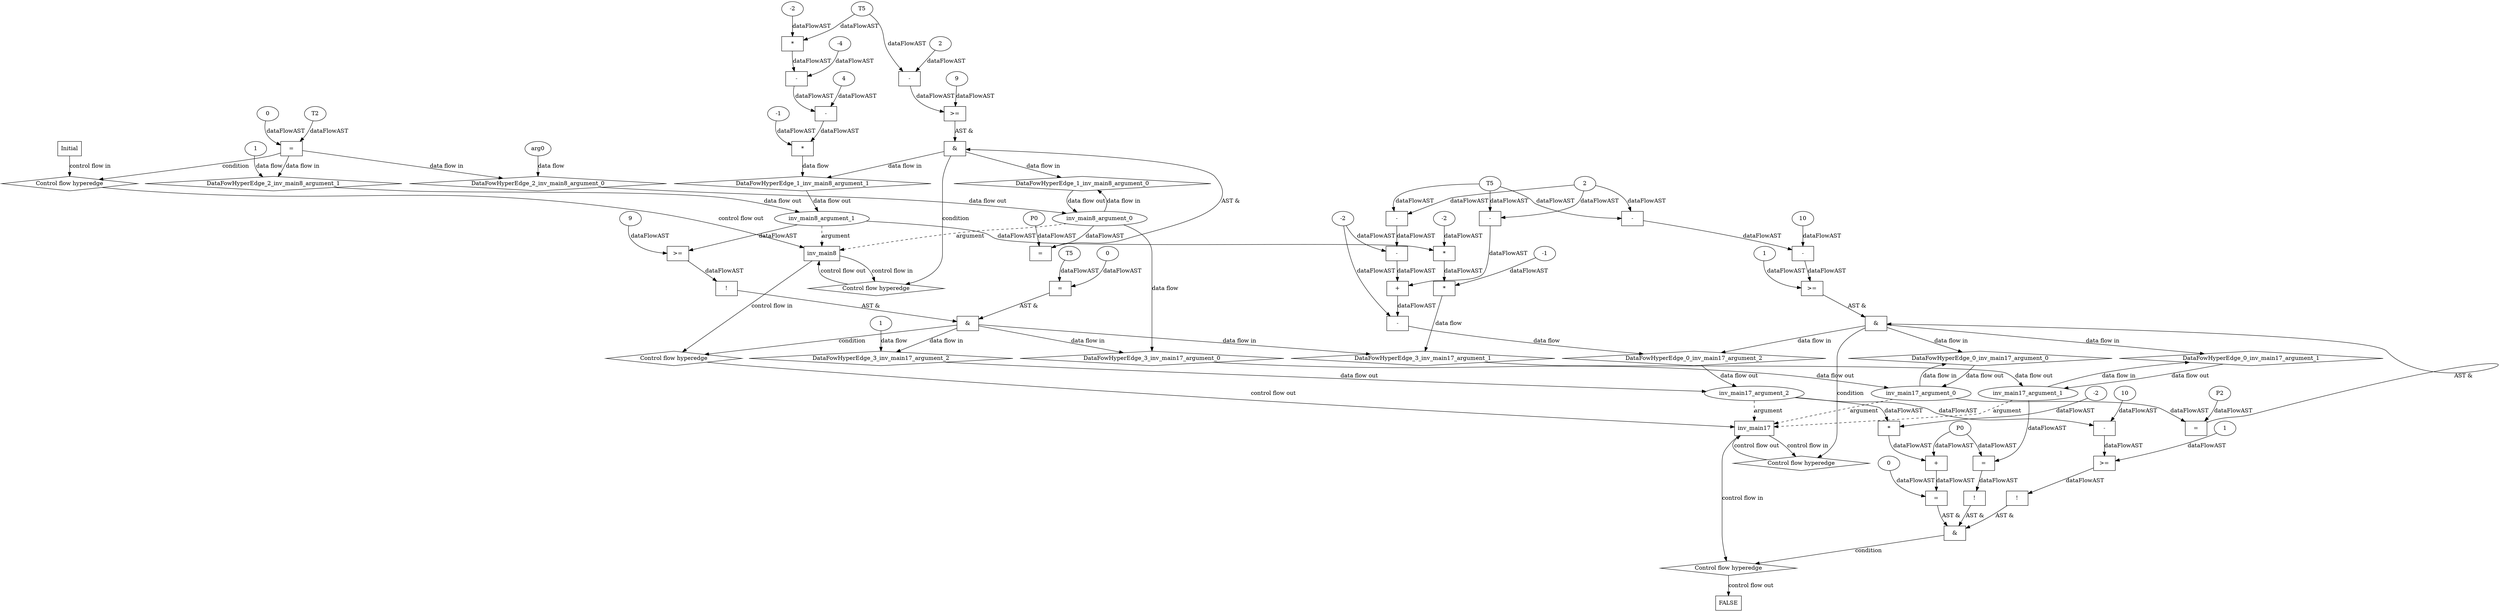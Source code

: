 digraph dag {
"inv_main17" [label="inv_main17" nodeName="inv_main17" class=cfn  shape="rect"];
"inv_main8" [label="inv_main8" nodeName="inv_main8" class=cfn  shape="rect"];
FALSE [label="FALSE" nodeName=FALSE class=cfn  shape="rect"];
Initial [label="Initial" nodeName=Initial class=cfn  shape="rect"];
ControlFowHyperEdge_0 [label="Control flow hyperedge" nodeName=ControlFowHyperEdge_0 class=controlFlowHyperEdge shape="diamond"];
"inv_main17" -> ControlFowHyperEdge_0 [label="control flow in"]
ControlFowHyperEdge_0 -> "inv_main17" [label="control flow out"]
ControlFowHyperEdge_1 [label="Control flow hyperedge" nodeName=ControlFowHyperEdge_1 class=controlFlowHyperEdge shape="diamond"];
"inv_main8" -> ControlFowHyperEdge_1 [label="control flow in"]
ControlFowHyperEdge_1 -> "inv_main8" [label="control flow out"]
ControlFowHyperEdge_2 [label="Control flow hyperedge" nodeName=ControlFowHyperEdge_2 class=controlFlowHyperEdge shape="diamond"];
"Initial" -> ControlFowHyperEdge_2 [label="control flow in"]
ControlFowHyperEdge_2 -> "inv_main8" [label="control flow out"]
ControlFowHyperEdge_3 [label="Control flow hyperedge" nodeName=ControlFowHyperEdge_3 class=controlFlowHyperEdge shape="diamond"];
"inv_main8" -> ControlFowHyperEdge_3 [label="control flow in"]
ControlFowHyperEdge_3 -> "inv_main17" [label="control flow out"]
ControlFowHyperEdge_4 [label="Control flow hyperedge" nodeName=ControlFowHyperEdge_4 class=controlFlowHyperEdge shape="diamond"];
"inv_main17" -> ControlFowHyperEdge_4 [label="control flow in"]
ControlFowHyperEdge_4 -> "FALSE" [label="control flow out"]
"inv_main17_argument_0" [label="inv_main17_argument_0" nodeName=argument0 class=argument  head="inv_main17" shape="oval"];
"inv_main17_argument_0" -> "inv_main17"[label="argument" style="dashed"]
"inv_main17_argument_1" [label="inv_main17_argument_1" nodeName=argument1 class=argument  head="inv_main17" shape="oval"];
"inv_main17_argument_1" -> "inv_main17"[label="argument" style="dashed"]
"inv_main17_argument_2" [label="inv_main17_argument_2" nodeName=argument2 class=argument  head="inv_main17" shape="oval"];
"inv_main17_argument_2" -> "inv_main17"[label="argument" style="dashed"]
"inv_main8_argument_0" [label="inv_main8_argument_0" nodeName=argument0 class=argument  head="inv_main8" shape="oval"];
"inv_main8_argument_0" -> "inv_main8"[label="argument" style="dashed"]
"inv_main8_argument_1" [label="inv_main8_argument_1" nodeName=argument1 class=argument  head="inv_main8" shape="oval"];
"inv_main8_argument_1" -> "inv_main8"[label="argument" style="dashed"]

"xxxinv_main17___inv_main17_0xxx_and" [label="&" nodeName="xxxinv_main17___inv_main17_0xxx_and" class=Operator shape="rect"];
"xxxinv_main17___inv_main17_0xxxguard_0_node_0" [label=">=" nodeName="xxxinv_main17___inv_main17_0xxxguard_0_node_0" class=Operator  shape="rect"];
"xxxinv_main17___inv_main17_0xxxguard_0_node_1" [label="-" nodeName="xxxinv_main17___inv_main17_0xxxguard_0_node_1" class= Operator shape="rect"];
"xxxinv_main17___inv_main17_0xxxguard_0_node_2" [label="10" nodeName="xxxinv_main17___inv_main17_0xxxguard_0_node_2" class=Literal ];
"xxxinv_main17___inv_main17_0xxxguard_0_node_3" [label="-" nodeName="xxxinv_main17___inv_main17_0xxxguard_0_node_3" class= Operator shape="rect"];
"xxxinv_main17___inv_main17_0xxxguard_0_node_6" [label="1" nodeName="xxxinv_main17___inv_main17_0xxxguard_0_node_6" class=Literal ];
"xxxinv_main17___inv_main17_0xxxguard_0_node_1" -> "xxxinv_main17___inv_main17_0xxxguard_0_node_0"[label="dataFlowAST"]
"xxxinv_main17___inv_main17_0xxxguard_0_node_6" -> "xxxinv_main17___inv_main17_0xxxguard_0_node_0"[label="dataFlowAST"]
"xxxinv_main17___inv_main17_0xxxguard_0_node_2" -> "xxxinv_main17___inv_main17_0xxxguard_0_node_1"[label="dataFlowAST"]
"xxxinv_main17___inv_main17_0xxxguard_0_node_3" -> "xxxinv_main17___inv_main17_0xxxguard_0_node_1"[label="dataFlowAST"]
"xxxinv_main17___inv_main17_0xxxdataFlow_0_node_4" -> "xxxinv_main17___inv_main17_0xxxguard_0_node_3"[label="dataFlowAST"]
"xxxinv_main17___inv_main17_0xxxdataFlow_0_node_5" -> "xxxinv_main17___inv_main17_0xxxguard_0_node_3"[label="dataFlowAST"]

"xxxinv_main17___inv_main17_0xxxguard_0_node_0" -> "xxxinv_main17___inv_main17_0xxx_and" [label="AST &"];
"xxxinv_main17___inv_main17_0xxxguard1_node_0" [label="=" nodeName="xxxinv_main17___inv_main17_0xxxguard1_node_0" class=Operator  shape="rect"];
"xxxinv_main17___inv_main17_0xxxguard1_node_1" [label="P2" nodeName="xxxinv_main17___inv_main17_0xxxguard1_node_1" class=Constant ];
"xxxinv_main17___inv_main17_0xxxguard1_node_1" -> "xxxinv_main17___inv_main17_0xxxguard1_node_0"[label="dataFlowAST"]
"inv_main17_argument_0" -> "xxxinv_main17___inv_main17_0xxxguard1_node_0"[label="dataFlowAST"]

"xxxinv_main17___inv_main17_0xxxguard1_node_0" -> "xxxinv_main17___inv_main17_0xxx_and" [label="AST &"];
"xxxinv_main17___inv_main17_0xxx_and" -> "ControlFowHyperEdge_0" [label="condition"];
"xxxinv_main17___inv_main17_0xxxdataFlow_0_node_0" [label="-" nodeName="xxxinv_main17___inv_main17_0xxxdataFlow_0_node_0" class= Operator shape="rect"];
"xxxinv_main17___inv_main17_0xxxdataFlow_0_node_1" [label="+" nodeName="xxxinv_main17___inv_main17_0xxxdataFlow_0_node_1" class= Operator shape="rect"];
"xxxinv_main17___inv_main17_0xxxdataFlow_0_node_2" [label="-" nodeName="xxxinv_main17___inv_main17_0xxxdataFlow_0_node_2" class= Operator shape="rect"];
"xxxinv_main17___inv_main17_0xxxdataFlow_0_node_3" [label="-" nodeName="xxxinv_main17___inv_main17_0xxxdataFlow_0_node_3" class= Operator shape="rect"];
"xxxinv_main17___inv_main17_0xxxdataFlow_0_node_4" [label="T5" nodeName="xxxinv_main17___inv_main17_0xxxdataFlow_0_node_4" class=Constant ];
"xxxinv_main17___inv_main17_0xxxdataFlow_0_node_5" [label="2" nodeName="xxxinv_main17___inv_main17_0xxxdataFlow_0_node_5" class=Literal ];
"xxxinv_main17___inv_main17_0xxxdataFlow_0_node_6" [label="-2" nodeName="xxxinv_main17___inv_main17_0xxxdataFlow_0_node_6" class=Literal ];
"xxxinv_main17___inv_main17_0xxxdataFlow_0_node_7" [label="-" nodeName="xxxinv_main17___inv_main17_0xxxdataFlow_0_node_7" class= Operator shape="rect"];
"xxxinv_main17___inv_main17_0xxxdataFlow_0_node_1" -> "xxxinv_main17___inv_main17_0xxxdataFlow_0_node_0"[label="dataFlowAST"]
"xxxinv_main17___inv_main17_0xxxdataFlow_0_node_6" -> "xxxinv_main17___inv_main17_0xxxdataFlow_0_node_0"[label="dataFlowAST"]
"xxxinv_main17___inv_main17_0xxxdataFlow_0_node_2" -> "xxxinv_main17___inv_main17_0xxxdataFlow_0_node_1"[label="dataFlowAST"]
"xxxinv_main17___inv_main17_0xxxdataFlow_0_node_7" -> "xxxinv_main17___inv_main17_0xxxdataFlow_0_node_1"[label="dataFlowAST"]
"xxxinv_main17___inv_main17_0xxxdataFlow_0_node_3" -> "xxxinv_main17___inv_main17_0xxxdataFlow_0_node_2"[label="dataFlowAST"]
"xxxinv_main17___inv_main17_0xxxdataFlow_0_node_6" -> "xxxinv_main17___inv_main17_0xxxdataFlow_0_node_2"[label="dataFlowAST"]
"xxxinv_main17___inv_main17_0xxxdataFlow_0_node_4" -> "xxxinv_main17___inv_main17_0xxxdataFlow_0_node_3"[label="dataFlowAST"]
"xxxinv_main17___inv_main17_0xxxdataFlow_0_node_5" -> "xxxinv_main17___inv_main17_0xxxdataFlow_0_node_3"[label="dataFlowAST"]
"xxxinv_main17___inv_main17_0xxxdataFlow_0_node_4" -> "xxxinv_main17___inv_main17_0xxxdataFlow_0_node_7"[label="dataFlowAST"]
"xxxinv_main17___inv_main17_0xxxdataFlow_0_node_5" -> "xxxinv_main17___inv_main17_0xxxdataFlow_0_node_7"[label="dataFlowAST"]

"xxxinv_main17___inv_main17_0xxxdataFlow_0_node_0" -> "DataFowHyperEdge_0_inv_main17_argument_2" [label="data flow"];
"xxxinv_main8___inv_main8_1xxx_and" [label="&" nodeName="xxxinv_main8___inv_main8_1xxx_and" class=Operator shape="rect"];
"xxxinv_main8___inv_main8_1xxxguard_0_node_0" [label=">=" nodeName="xxxinv_main8___inv_main8_1xxxguard_0_node_0" class=Operator  shape="rect"];
"xxxinv_main8___inv_main8_1xxxguard_0_node_1" [label="9" nodeName="xxxinv_main8___inv_main8_1xxxguard_0_node_1" class=Literal ];
"xxxinv_main8___inv_main8_1xxxguard_0_node_2" [label="-" nodeName="xxxinv_main8___inv_main8_1xxxguard_0_node_2" class= Operator shape="rect"];
"xxxinv_main8___inv_main8_1xxxguard_0_node_4" [label="2" nodeName="xxxinv_main8___inv_main8_1xxxguard_0_node_4" class=Literal ];
"xxxinv_main8___inv_main8_1xxxguard_0_node_1" -> "xxxinv_main8___inv_main8_1xxxguard_0_node_0"[label="dataFlowAST"]
"xxxinv_main8___inv_main8_1xxxguard_0_node_2" -> "xxxinv_main8___inv_main8_1xxxguard_0_node_0"[label="dataFlowAST"]
"xxxinv_main8___inv_main8_1xxxdataFlow_0_node_6" -> "xxxinv_main8___inv_main8_1xxxguard_0_node_2"[label="dataFlowAST"]
"xxxinv_main8___inv_main8_1xxxguard_0_node_4" -> "xxxinv_main8___inv_main8_1xxxguard_0_node_2"[label="dataFlowAST"]

"xxxinv_main8___inv_main8_1xxxguard_0_node_0" -> "xxxinv_main8___inv_main8_1xxx_and" [label="AST &"];
"xxxinv_main8___inv_main8_1xxxguard1_node_0" [label="=" nodeName="xxxinv_main8___inv_main8_1xxxguard1_node_0" class=Operator  shape="rect"];
"xxxinv_main8___inv_main8_1xxxguard1_node_1" [label="P0" nodeName="xxxinv_main8___inv_main8_1xxxguard1_node_1" class=Constant ];
"xxxinv_main8___inv_main8_1xxxguard1_node_1" -> "xxxinv_main8___inv_main8_1xxxguard1_node_0"[label="dataFlowAST"]
"inv_main8_argument_0" -> "xxxinv_main8___inv_main8_1xxxguard1_node_0"[label="dataFlowAST"]

"xxxinv_main8___inv_main8_1xxxguard1_node_0" -> "xxxinv_main8___inv_main8_1xxx_and" [label="AST &"];
"xxxinv_main8___inv_main8_1xxx_and" -> "ControlFowHyperEdge_1" [label="condition"];
"xxxinv_main8___inv_main8_1xxxdataFlow_0_node_0" [label="*" nodeName="xxxinv_main8___inv_main8_1xxxdataFlow_0_node_0" class=Operator  shape="rect"];
"xxxinv_main8___inv_main8_1xxxdataFlow_0_node_1" [label="-1" nodeName="xxxinv_main8___inv_main8_1xxxdataFlow_0_node_1" class=Coeff ];
"xxxinv_main8___inv_main8_1xxxdataFlow_0_node_2" [label="-" nodeName="xxxinv_main8___inv_main8_1xxxdataFlow_0_node_2" class= Operator shape="rect"];
"xxxinv_main8___inv_main8_1xxxdataFlow_0_node_3" [label="-" nodeName="xxxinv_main8___inv_main8_1xxxdataFlow_0_node_3" class= Operator shape="rect"];
"xxxinv_main8___inv_main8_1xxxdataFlow_0_node_4" [label="*" nodeName="xxxinv_main8___inv_main8_1xxxdataFlow_0_node_4" class=Operator  shape="rect"];
"xxxinv_main8___inv_main8_1xxxdataFlow_0_node_5" [label="-2" nodeName="xxxinv_main8___inv_main8_1xxxdataFlow_0_node_5" class=Coeff ];
"xxxinv_main8___inv_main8_1xxxdataFlow_0_node_6" [label="T5" nodeName="xxxinv_main8___inv_main8_1xxxdataFlow_0_node_6" class=Constant ];
"xxxinv_main8___inv_main8_1xxxdataFlow_0_node_7" [label="-4" nodeName="xxxinv_main8___inv_main8_1xxxdataFlow_0_node_7" class=Literal ];
"xxxinv_main8___inv_main8_1xxxdataFlow_0_node_8" [label="4" nodeName="xxxinv_main8___inv_main8_1xxxdataFlow_0_node_8" class=Literal ];
"xxxinv_main8___inv_main8_1xxxdataFlow_0_node_1" -> "xxxinv_main8___inv_main8_1xxxdataFlow_0_node_0"[label="dataFlowAST"]
"xxxinv_main8___inv_main8_1xxxdataFlow_0_node_2" -> "xxxinv_main8___inv_main8_1xxxdataFlow_0_node_0"[label="dataFlowAST"]
"xxxinv_main8___inv_main8_1xxxdataFlow_0_node_3" -> "xxxinv_main8___inv_main8_1xxxdataFlow_0_node_2"[label="dataFlowAST"]
"xxxinv_main8___inv_main8_1xxxdataFlow_0_node_8" -> "xxxinv_main8___inv_main8_1xxxdataFlow_0_node_2"[label="dataFlowAST"]
"xxxinv_main8___inv_main8_1xxxdataFlow_0_node_4" -> "xxxinv_main8___inv_main8_1xxxdataFlow_0_node_3"[label="dataFlowAST"]
"xxxinv_main8___inv_main8_1xxxdataFlow_0_node_7" -> "xxxinv_main8___inv_main8_1xxxdataFlow_0_node_3"[label="dataFlowAST"]
"xxxinv_main8___inv_main8_1xxxdataFlow_0_node_5" -> "xxxinv_main8___inv_main8_1xxxdataFlow_0_node_4"[label="dataFlowAST"]
"xxxinv_main8___inv_main8_1xxxdataFlow_0_node_6" -> "xxxinv_main8___inv_main8_1xxxdataFlow_0_node_4"[label="dataFlowAST"]

"xxxinv_main8___inv_main8_1xxxdataFlow_0_node_0" -> "DataFowHyperEdge_1_inv_main8_argument_1" [label="data flow"];
"xxxinv_main8___Initial_2xxxguard_0_node_0" [label="=" nodeName="xxxinv_main8___Initial_2xxxguard_0_node_0" class=Operator  shape="rect"];
"xxxinv_main8___Initial_2xxxguard_0_node_1" [label="T2" nodeName="xxxinv_main8___Initial_2xxxguard_0_node_1" class=Constant ];
"xxxinv_main8___Initial_2xxxguard_0_node_2" [label="0" nodeName="xxxinv_main8___Initial_2xxxguard_0_node_2" class=Literal ];
"xxxinv_main8___Initial_2xxxguard_0_node_1" -> "xxxinv_main8___Initial_2xxxguard_0_node_0"[label="dataFlowAST"]
"xxxinv_main8___Initial_2xxxguard_0_node_2" -> "xxxinv_main8___Initial_2xxxguard_0_node_0"[label="dataFlowAST"]

"xxxinv_main8___Initial_2xxxguard_0_node_0" -> "ControlFowHyperEdge_2" [label="condition"];
"xxxinv_main8___Initial_2xxxdataFlow_0_node_0" [label="arg0" nodeName="xxxinv_main8___Initial_2xxxdataFlow_0_node_0" class=Constant ];

"xxxinv_main8___Initial_2xxxdataFlow_0_node_0" -> "DataFowHyperEdge_2_inv_main8_argument_0" [label="data flow"];
"xxxinv_main8___Initial_2xxxdataFlow1_node_0" [label="1" nodeName="xxxinv_main8___Initial_2xxxdataFlow1_node_0" class=Literal ];

"xxxinv_main8___Initial_2xxxdataFlow1_node_0" -> "DataFowHyperEdge_2_inv_main8_argument_1" [label="data flow"];
"xxxinv_main17___inv_main8_3xxx_and" [label="&" nodeName="xxxinv_main17___inv_main8_3xxx_and" class=Operator shape="rect"];
"xxxinv_main17___inv_main8_3xxxguard_0_node_0" [label="!" nodeName="xxxinv_main17___inv_main8_3xxxguard_0_node_0" class=Operator shape="rect"];
"xxxinv_main17___inv_main8_3xxxguard_0_node_1" [label=">=" nodeName="xxxinv_main17___inv_main8_3xxxguard_0_node_1" class=Operator  shape="rect"];
"xxxinv_main17___inv_main8_3xxxguard_0_node_2" [label="9" nodeName="xxxinv_main17___inv_main8_3xxxguard_0_node_2" class=Literal ];
"xxxinv_main17___inv_main8_3xxxguard_0_node_1" -> "xxxinv_main17___inv_main8_3xxxguard_0_node_0"[label="dataFlowAST"]
"xxxinv_main17___inv_main8_3xxxguard_0_node_2" -> "xxxinv_main17___inv_main8_3xxxguard_0_node_1"[label="dataFlowAST"]
"inv_main8_argument_1" -> "xxxinv_main17___inv_main8_3xxxguard_0_node_1"[label="dataFlowAST"]

"xxxinv_main17___inv_main8_3xxxguard_0_node_0" -> "xxxinv_main17___inv_main8_3xxx_and" [label="AST &"];
"xxxinv_main17___inv_main8_3xxxguard1_node_0" [label="=" nodeName="xxxinv_main17___inv_main8_3xxxguard1_node_0" class=Operator  shape="rect"];
"xxxinv_main17___inv_main8_3xxxguard1_node_1" [label="T5" nodeName="xxxinv_main17___inv_main8_3xxxguard1_node_1" class=Constant ];
"xxxinv_main17___inv_main8_3xxxguard1_node_2" [label="0" nodeName="xxxinv_main17___inv_main8_3xxxguard1_node_2" class=Literal ];
"xxxinv_main17___inv_main8_3xxxguard1_node_1" -> "xxxinv_main17___inv_main8_3xxxguard1_node_0"[label="dataFlowAST"]
"xxxinv_main17___inv_main8_3xxxguard1_node_2" -> "xxxinv_main17___inv_main8_3xxxguard1_node_0"[label="dataFlowAST"]

"xxxinv_main17___inv_main8_3xxxguard1_node_0" -> "xxxinv_main17___inv_main8_3xxx_and" [label="AST &"];
"xxxinv_main17___inv_main8_3xxx_and" -> "ControlFowHyperEdge_3" [label="condition"];

"inv_main8_argument_0" -> "DataFowHyperEdge_3_inv_main17_argument_0" [label="data flow"];
"xxxinv_main17___inv_main8_3xxxdataFlow1_node_0" [label="*" nodeName="xxxinv_main17___inv_main8_3xxxdataFlow1_node_0" class=Operator  shape="rect"];
"xxxinv_main17___inv_main8_3xxxdataFlow1_node_1" [label="-1" nodeName="xxxinv_main17___inv_main8_3xxxdataFlow1_node_1" class=Coeff ];
"xxxinv_main17___inv_main8_3xxxdataFlow1_node_2" [label="*" nodeName="xxxinv_main17___inv_main8_3xxxdataFlow1_node_2" class=Operator  shape="rect"];
"xxxinv_main17___inv_main8_3xxxdataFlow1_node_3" [label="-2" nodeName="xxxinv_main17___inv_main8_3xxxdataFlow1_node_3" class=Coeff ];
"xxxinv_main17___inv_main8_3xxxdataFlow1_node_1" -> "xxxinv_main17___inv_main8_3xxxdataFlow1_node_0"[label="dataFlowAST"]
"xxxinv_main17___inv_main8_3xxxdataFlow1_node_2" -> "xxxinv_main17___inv_main8_3xxxdataFlow1_node_0"[label="dataFlowAST"]
"inv_main8_argument_1" -> "xxxinv_main17___inv_main8_3xxxdataFlow1_node_2"[label="dataFlowAST"]
"xxxinv_main17___inv_main8_3xxxdataFlow1_node_3" -> "xxxinv_main17___inv_main8_3xxxdataFlow1_node_2"[label="dataFlowAST"]

"xxxinv_main17___inv_main8_3xxxdataFlow1_node_0" -> "DataFowHyperEdge_3_inv_main17_argument_1" [label="data flow"];
"xxxinv_main17___inv_main8_3xxxdataFlow2_node_0" [label="1" nodeName="xxxinv_main17___inv_main8_3xxxdataFlow2_node_0" class=Literal ];

"xxxinv_main17___inv_main8_3xxxdataFlow2_node_0" -> "DataFowHyperEdge_3_inv_main17_argument_2" [label="data flow"];
"xxxFALSE___inv_main17_4xxx_and" [label="&" nodeName="xxxFALSE___inv_main17_4xxx_and" class=Operator shape="rect"];
"xxxFALSE___inv_main17_4xxxguard_0_node_0" [label="!" nodeName="xxxFALSE___inv_main17_4xxxguard_0_node_0" class=Operator shape="rect"];
"xxxFALSE___inv_main17_4xxxguard_0_node_1" [label="=" nodeName="xxxFALSE___inv_main17_4xxxguard_0_node_1" class=Operator  shape="rect"];
"xxxFALSE___inv_main17_4xxxguard_0_node_3" [label="P0" nodeName="xxxFALSE___inv_main17_4xxxguard_0_node_3" class=Constant ];
"xxxFALSE___inv_main17_4xxxguard_0_node_1" -> "xxxFALSE___inv_main17_4xxxguard_0_node_0"[label="dataFlowAST"]
"inv_main17_argument_1" -> "xxxFALSE___inv_main17_4xxxguard_0_node_1"[label="dataFlowAST"]
"xxxFALSE___inv_main17_4xxxguard_0_node_3" -> "xxxFALSE___inv_main17_4xxxguard_0_node_1"[label="dataFlowAST"]

"xxxFALSE___inv_main17_4xxxguard_0_node_0" -> "xxxFALSE___inv_main17_4xxx_and" [label="AST &"];
"xxxFALSE___inv_main17_4xxxguard1_node_0" [label="!" nodeName="xxxFALSE___inv_main17_4xxxguard1_node_0" class=Operator shape="rect"];
"xxxFALSE___inv_main17_4xxxguard1_node_1" [label=">=" nodeName="xxxFALSE___inv_main17_4xxxguard1_node_1" class=Operator  shape="rect"];
"xxxFALSE___inv_main17_4xxxguard1_node_2" [label="-" nodeName="xxxFALSE___inv_main17_4xxxguard1_node_2" class= Operator shape="rect"];
"xxxFALSE___inv_main17_4xxxguard1_node_3" [label="10" nodeName="xxxFALSE___inv_main17_4xxxguard1_node_3" class=Literal ];
"xxxFALSE___inv_main17_4xxxguard1_node_5" [label="1" nodeName="xxxFALSE___inv_main17_4xxxguard1_node_5" class=Literal ];
"xxxFALSE___inv_main17_4xxxguard1_node_1" -> "xxxFALSE___inv_main17_4xxxguard1_node_0"[label="dataFlowAST"]
"xxxFALSE___inv_main17_4xxxguard1_node_2" -> "xxxFALSE___inv_main17_4xxxguard1_node_1"[label="dataFlowAST"]
"xxxFALSE___inv_main17_4xxxguard1_node_5" -> "xxxFALSE___inv_main17_4xxxguard1_node_1"[label="dataFlowAST"]
"xxxFALSE___inv_main17_4xxxguard1_node_3" -> "xxxFALSE___inv_main17_4xxxguard1_node_2"[label="dataFlowAST"]
"inv_main17_argument_2" -> "xxxFALSE___inv_main17_4xxxguard1_node_2"[label="dataFlowAST"]

"xxxFALSE___inv_main17_4xxxguard1_node_0" -> "xxxFALSE___inv_main17_4xxx_and" [label="AST &"];
"xxxFALSE___inv_main17_4xxxguard2_node_0" [label="=" nodeName="xxxFALSE___inv_main17_4xxxguard2_node_0" class=Operator  shape="rect"];
"xxxFALSE___inv_main17_4xxxguard2_node_1" [label="+" nodeName="xxxFALSE___inv_main17_4xxxguard2_node_1" class= Operator shape="rect"];
"xxxFALSE___inv_main17_4xxxguard2_node_3" [label="*" nodeName="xxxFALSE___inv_main17_4xxxguard2_node_3" class=Operator  shape="rect"];
"xxxFALSE___inv_main17_4xxxguard2_node_4" [label="-2" nodeName="xxxFALSE___inv_main17_4xxxguard2_node_4" class=Coeff ];
"xxxFALSE___inv_main17_4xxxguard2_node_6" [label="0" nodeName="xxxFALSE___inv_main17_4xxxguard2_node_6" class=Literal ];
"xxxFALSE___inv_main17_4xxxguard2_node_1" -> "xxxFALSE___inv_main17_4xxxguard2_node_0"[label="dataFlowAST"]
"xxxFALSE___inv_main17_4xxxguard2_node_6" -> "xxxFALSE___inv_main17_4xxxguard2_node_0"[label="dataFlowAST"]
"xxxFALSE___inv_main17_4xxxguard_0_node_3" -> "xxxFALSE___inv_main17_4xxxguard2_node_1"[label="dataFlowAST"]
"xxxFALSE___inv_main17_4xxxguard2_node_3" -> "xxxFALSE___inv_main17_4xxxguard2_node_1"[label="dataFlowAST"]
"inv_main17_argument_2" -> "xxxFALSE___inv_main17_4xxxguard2_node_3"[label="dataFlowAST"]
"xxxFALSE___inv_main17_4xxxguard2_node_4" -> "xxxFALSE___inv_main17_4xxxguard2_node_3"[label="dataFlowAST"]

"xxxFALSE___inv_main17_4xxxguard2_node_0" -> "xxxFALSE___inv_main17_4xxx_and" [label="AST &"];
"xxxFALSE___inv_main17_4xxx_and" -> "ControlFowHyperEdge_4" [label="condition"];
"DataFowHyperEdge_0_inv_main17_argument_0" [label="DataFowHyperEdge_0_inv_main17_argument_0" nodeName="DataFowHyperEdge_0_inv_main17_argument_0" class=DataFlowHyperedge shape="diamond"];
"DataFowHyperEdge_0_inv_main17_argument_0" -> "inv_main17_argument_0"[label="data flow out"]
"xxxinv_main17___inv_main17_0xxx_and" -> "DataFowHyperEdge_0_inv_main17_argument_0"[label="data flow in"]
"DataFowHyperEdge_0_inv_main17_argument_1" [label="DataFowHyperEdge_0_inv_main17_argument_1" nodeName="DataFowHyperEdge_0_inv_main17_argument_1" class=DataFlowHyperedge shape="diamond"];
"DataFowHyperEdge_0_inv_main17_argument_1" -> "inv_main17_argument_1"[label="data flow out"]
"xxxinv_main17___inv_main17_0xxx_and" -> "DataFowHyperEdge_0_inv_main17_argument_1"[label="data flow in"]
"DataFowHyperEdge_0_inv_main17_argument_2" [label="DataFowHyperEdge_0_inv_main17_argument_2" nodeName="DataFowHyperEdge_0_inv_main17_argument_2" class=DataFlowHyperedge shape="diamond"];
"DataFowHyperEdge_0_inv_main17_argument_2" -> "inv_main17_argument_2"[label="data flow out"]
"xxxinv_main17___inv_main17_0xxx_and" -> "DataFowHyperEdge_0_inv_main17_argument_2"[label="data flow in"]
"DataFowHyperEdge_1_inv_main8_argument_0" [label="DataFowHyperEdge_1_inv_main8_argument_0" nodeName="DataFowHyperEdge_1_inv_main8_argument_0" class=DataFlowHyperedge shape="diamond"];
"DataFowHyperEdge_1_inv_main8_argument_0" -> "inv_main8_argument_0"[label="data flow out"]
"xxxinv_main8___inv_main8_1xxx_and" -> "DataFowHyperEdge_1_inv_main8_argument_0"[label="data flow in"]
"DataFowHyperEdge_1_inv_main8_argument_1" [label="DataFowHyperEdge_1_inv_main8_argument_1" nodeName="DataFowHyperEdge_1_inv_main8_argument_1" class=DataFlowHyperedge shape="diamond"];
"DataFowHyperEdge_1_inv_main8_argument_1" -> "inv_main8_argument_1"[label="data flow out"]
"xxxinv_main8___inv_main8_1xxx_and" -> "DataFowHyperEdge_1_inv_main8_argument_1"[label="data flow in"]
"DataFowHyperEdge_2_inv_main8_argument_0" [label="DataFowHyperEdge_2_inv_main8_argument_0" nodeName="DataFowHyperEdge_2_inv_main8_argument_0" class=DataFlowHyperedge shape="diamond"];
"DataFowHyperEdge_2_inv_main8_argument_0" -> "inv_main8_argument_0"[label="data flow out"]
"xxxinv_main8___Initial_2xxxguard_0_node_0" -> "DataFowHyperEdge_2_inv_main8_argument_0"[label="data flow in"]
"DataFowHyperEdge_2_inv_main8_argument_1" [label="DataFowHyperEdge_2_inv_main8_argument_1" nodeName="DataFowHyperEdge_2_inv_main8_argument_1" class=DataFlowHyperedge shape="diamond"];
"DataFowHyperEdge_2_inv_main8_argument_1" -> "inv_main8_argument_1"[label="data flow out"]
"xxxinv_main8___Initial_2xxxguard_0_node_0" -> "DataFowHyperEdge_2_inv_main8_argument_1"[label="data flow in"]
"DataFowHyperEdge_3_inv_main17_argument_0" [label="DataFowHyperEdge_3_inv_main17_argument_0" nodeName="DataFowHyperEdge_3_inv_main17_argument_0" class=DataFlowHyperedge shape="diamond"];
"DataFowHyperEdge_3_inv_main17_argument_0" -> "inv_main17_argument_0"[label="data flow out"]
"xxxinv_main17___inv_main8_3xxx_and" -> "DataFowHyperEdge_3_inv_main17_argument_0"[label="data flow in"]
"DataFowHyperEdge_3_inv_main17_argument_1" [label="DataFowHyperEdge_3_inv_main17_argument_1" nodeName="DataFowHyperEdge_3_inv_main17_argument_1" class=DataFlowHyperedge shape="diamond"];
"DataFowHyperEdge_3_inv_main17_argument_1" -> "inv_main17_argument_1"[label="data flow out"]
"xxxinv_main17___inv_main8_3xxx_and" -> "DataFowHyperEdge_3_inv_main17_argument_1"[label="data flow in"]
"DataFowHyperEdge_3_inv_main17_argument_2" [label="DataFowHyperEdge_3_inv_main17_argument_2" nodeName="DataFowHyperEdge_3_inv_main17_argument_2" class=DataFlowHyperedge shape="diamond"];
"DataFowHyperEdge_3_inv_main17_argument_2" -> "inv_main17_argument_2"[label="data flow out"]
"xxxinv_main17___inv_main8_3xxx_and" -> "DataFowHyperEdge_3_inv_main17_argument_2"[label="data flow in"]
"inv_main17_argument_0" -> "DataFowHyperEdge_0_inv_main17_argument_0"[label="data flow in"]
"inv_main17_argument_1" -> "DataFowHyperEdge_0_inv_main17_argument_1"[label="data flow in"]
"inv_main8_argument_0" -> "DataFowHyperEdge_1_inv_main8_argument_0"[label="data flow in"]




}

